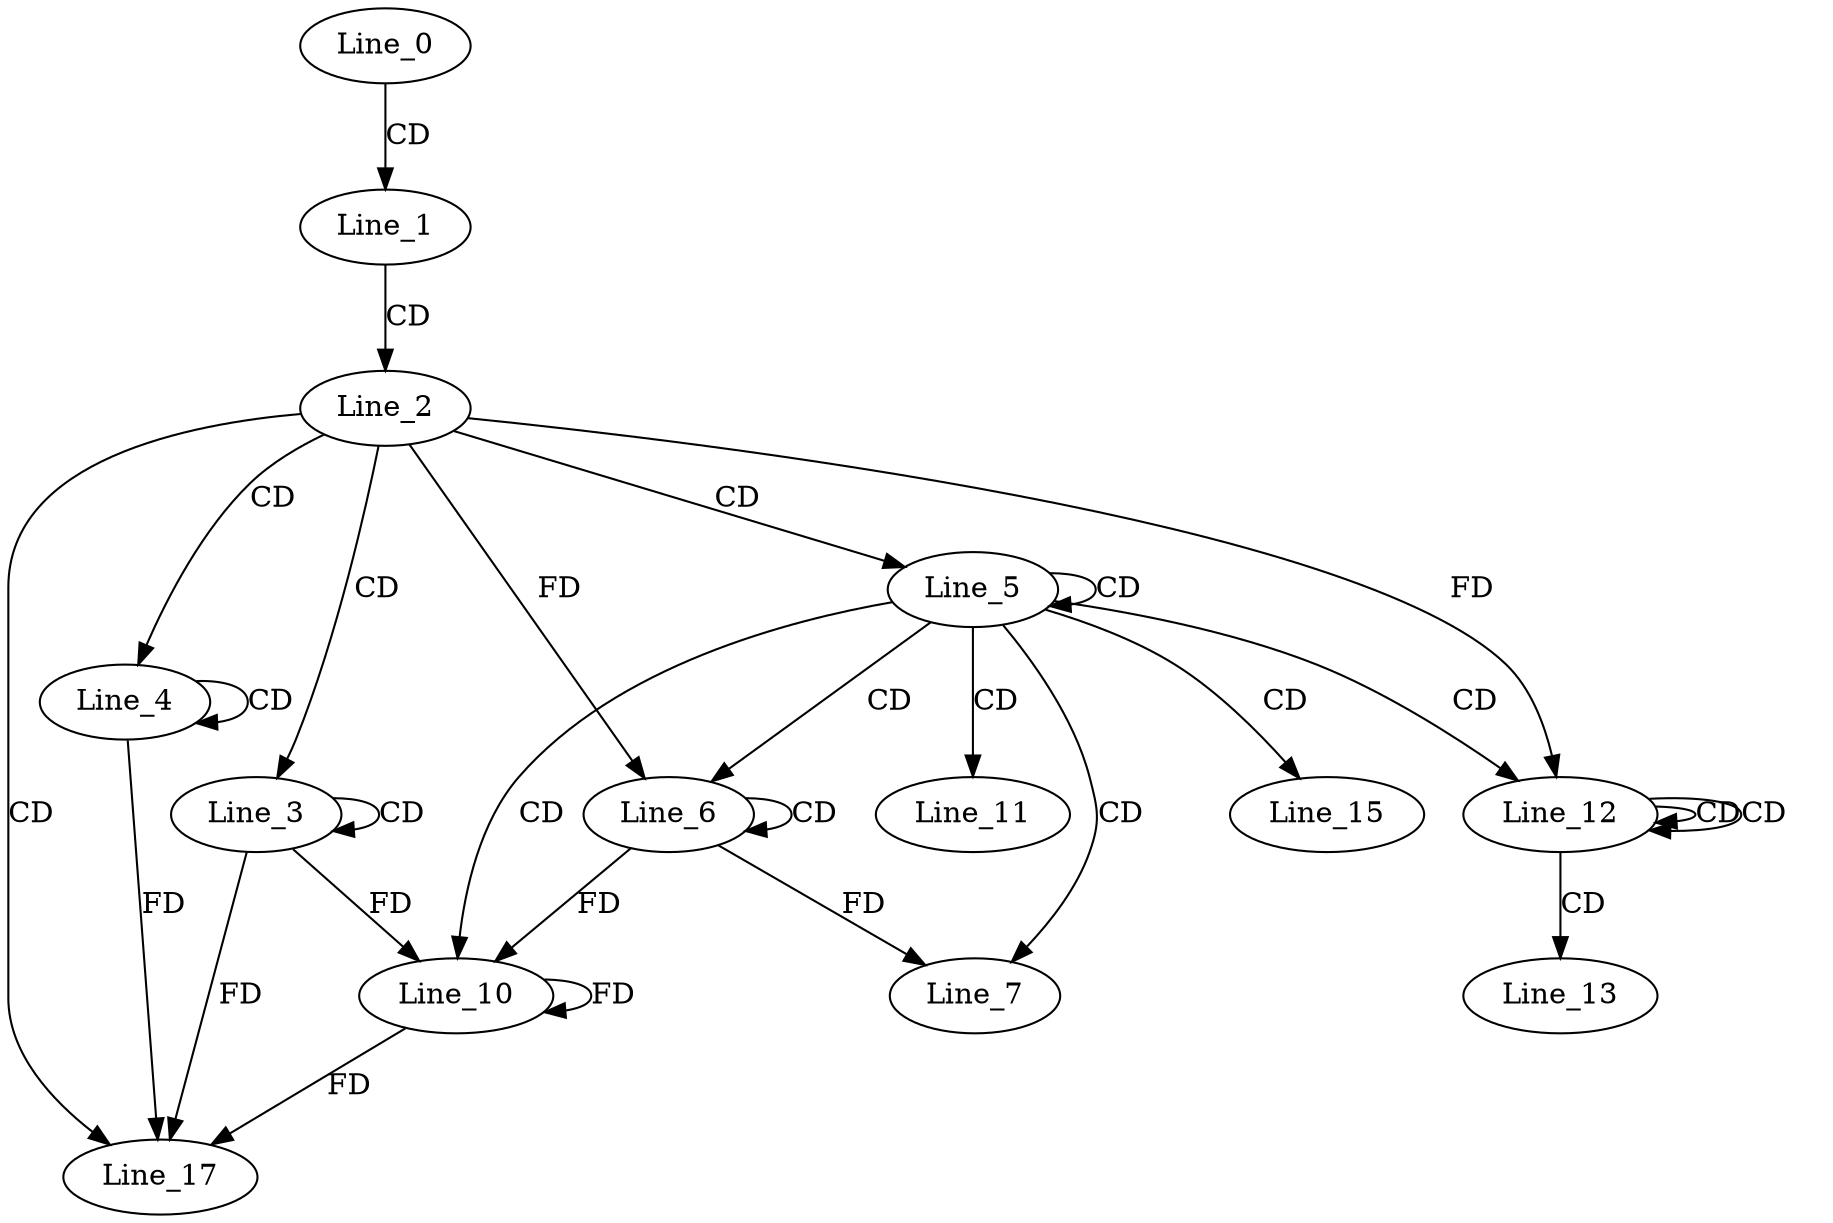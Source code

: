 digraph G {
  Line_0;
  Line_1;
  Line_2;
  Line_3;
  Line_3;
  Line_4;
  Line_4;
  Line_5;
  Line_6;
  Line_6;
  Line_7;
  Line_10;
  Line_11;
  Line_12;
  Line_12;
  Line_12;
  Line_13;
  Line_15;
  Line_17;
  Line_0 -> Line_1 [ label="CD" ];
  Line_1 -> Line_2 [ label="CD" ];
  Line_2 -> Line_3 [ label="CD" ];
  Line_3 -> Line_3 [ label="CD" ];
  Line_2 -> Line_4 [ label="CD" ];
  Line_4 -> Line_4 [ label="CD" ];
  Line_2 -> Line_5 [ label="CD" ];
  Line_5 -> Line_5 [ label="CD" ];
  Line_5 -> Line_6 [ label="CD" ];
  Line_6 -> Line_6 [ label="CD" ];
  Line_2 -> Line_6 [ label="FD" ];
  Line_5 -> Line_7 [ label="CD" ];
  Line_6 -> Line_7 [ label="FD" ];
  Line_5 -> Line_10 [ label="CD" ];
  Line_10 -> Line_10 [ label="FD" ];
  Line_3 -> Line_10 [ label="FD" ];
  Line_6 -> Line_10 [ label="FD" ];
  Line_5 -> Line_11 [ label="CD" ];
  Line_5 -> Line_12 [ label="CD" ];
  Line_12 -> Line_12 [ label="CD" ];
  Line_12 -> Line_12 [ label="CD" ];
  Line_2 -> Line_12 [ label="FD" ];
  Line_12 -> Line_13 [ label="CD" ];
  Line_5 -> Line_15 [ label="CD" ];
  Line_2 -> Line_17 [ label="CD" ];
  Line_10 -> Line_17 [ label="FD" ];
  Line_3 -> Line_17 [ label="FD" ];
  Line_4 -> Line_17 [ label="FD" ];
}

